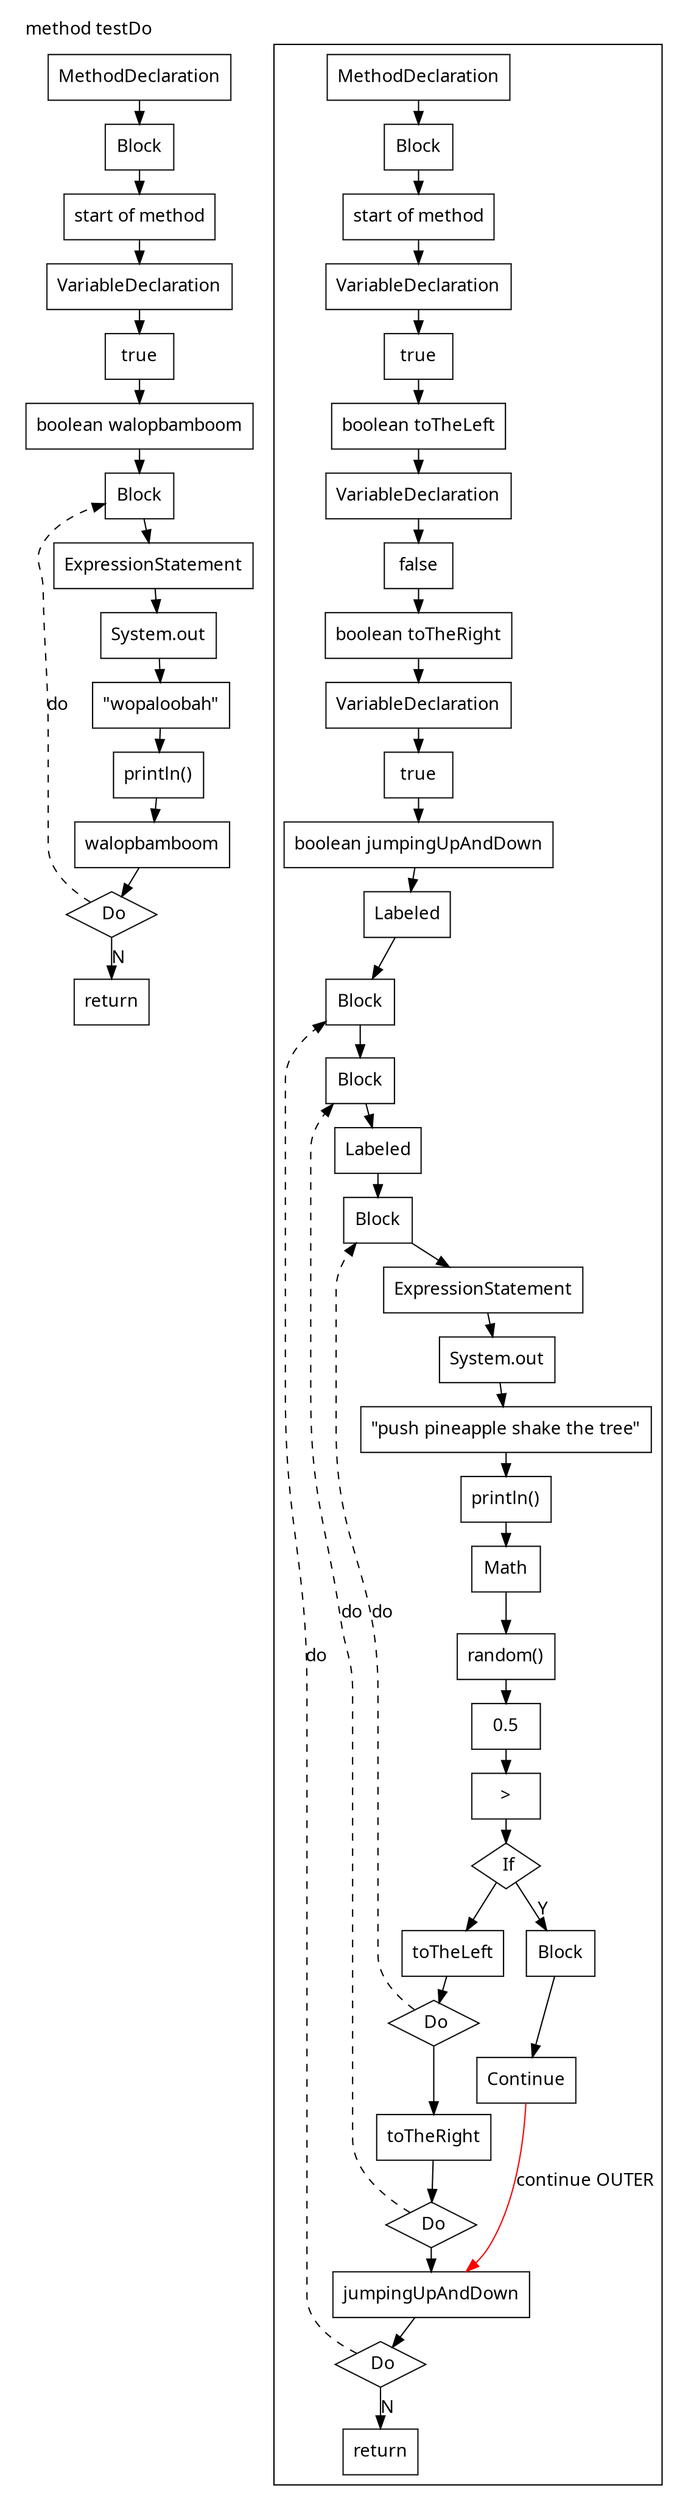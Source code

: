 digraph G {
  node [
    shape = rect;
    fontname = "Handlee";
  ]
  edge [
    fontname = "Handlee";
  ]
  bgcolor = transparent;
  fontname = "Handlee";
  compound = true;
  s_9 [
    class = "methodDeclaration";
    label = "MethodDeclaration";
    fillcolor = white;
    style = filled;
  ];
  s_9_3 [
    class = "block";
    label = "Block";
    fillcolor = white;
    style = filled;
  ];
  c_10 [
    class = "comment";
    label = "start of method";
    fillcolor = white;
    style = filled;
  ];
  s_11 [
    class = "variableDeclaration";
    label = "VariableDeclaration";
    fillcolor = white;
    style = filled;
  ];
  s_11_2 [
    class = "variableDeclarationFragment";
    label = "boolean walopbamboom";
    fillcolor = white;
    style = filled;
  ];
  s_11_4 [
    class = "booleanLiteral literal";
    label = "true";
    fillcolor = white;
    style = filled;
  ];
  do_12 [
    class = "do";
    label = " Do";
    fillcolor = white;
    shape = diamond;
    style = filled;
  ];
  s_12 [
    class = "block";
    label = "Block";
    fillcolor = white;
    style = filled;
  ];
  s_13 [
    class = "expressionStatement";
    label = "ExpressionStatement";
    fillcolor = white;
    style = filled;
  ];
  s_13_2 [
    class = "methodInvocation";
    label = "println()";
    fillcolor = white;
    style = filled;
  ];
  s_13_3 [
    class = "qualifiedName";
    label = "System.out";
    fillcolor = white;
    style = filled;
  ];
  s_13_7 [
    class = "stringLiteral literal";
    label = "\"wopaloobah\"";
    fillcolor = white;
    style = filled;
  ];
  s_14 [
    class = "simpleName";
    label = "walopbamboom";
    fillcolor = white;
    style = filled;
  ];
  s_19 [
    class = "methodDeclaration";
    label = "MethodDeclaration";
    fillcolor = white;
    style = filled;
  ];
  s_19_3 [
    class = "block";
    label = "Block";
    fillcolor = white;
    style = filled;
  ];
  c_20 [
    class = "comment";
    label = "start of method";
    fillcolor = white;
    style = filled;
  ];
  s_21 [
    class = "variableDeclaration";
    label = "VariableDeclaration";
    fillcolor = white;
    style = filled;
  ];
  s_21_2 [
    class = "variableDeclarationFragment";
    label = "boolean toTheLeft";
    fillcolor = white;
    style = filled;
  ];
  s_21_4 [
    class = "booleanLiteral literal";
    label = "true";
    fillcolor = white;
    style = filled;
  ];
  s_22 [
    class = "variableDeclaration";
    label = "VariableDeclaration";
    fillcolor = white;
    style = filled;
  ];
  s_22_2 [
    class = "variableDeclarationFragment";
    label = "boolean toTheRight";
    fillcolor = white;
    style = filled;
  ];
  s_22_4 [
    class = "booleanLiteral literal";
    label = "false";
    fillcolor = white;
    style = filled;
  ];
  s_23 [
    class = "variableDeclaration";
    label = "VariableDeclaration";
    fillcolor = white;
    style = filled;
  ];
  s_23_2 [
    class = "variableDeclarationFragment";
    label = "boolean jumpingUpAndDown";
    fillcolor = white;
    style = filled;
  ];
  s_23_4 [
    class = "booleanLiteral literal";
    label = "true";
    fillcolor = white;
    style = filled;
  ];
  s_26 [
    class = "labeled";
    label = "Labeled";
    fillcolor = white;
    style = filled;
  ];
  do_26 [
    class = "do";
    label = " Do";
    fillcolor = white;
    shape = diamond;
    style = filled;
  ];
  s_26_3 [
    class = "block";
    label = "Block";
    fillcolor = white;
    style = filled;
  ];
  do_27 [
    class = "do";
    label = " Do";
    fillcolor = white;
    shape = diamond;
    style = filled;
  ];
  s_27 [
    class = "block";
    label = "Block";
    fillcolor = white;
    style = filled;
  ];
  s_28 [
    class = "labeled";
    label = "Labeled";
    fillcolor = white;
    style = filled;
  ];
  do_28 [
    class = "do";
    label = " Do";
    fillcolor = white;
    shape = diamond;
    style = filled;
  ];
  s_28_3 [
    class = "block";
    label = "Block";
    fillcolor = white;
    style = filled;
  ];
  s_29 [
    class = "expressionStatement";
    label = "ExpressionStatement";
    fillcolor = white;
    style = filled;
  ];
  s_29_2 [
    class = "methodInvocation";
    label = "println()";
    fillcolor = white;
    style = filled;
  ];
  s_29_3 [
    class = "qualifiedName";
    label = "System.out";
    fillcolor = white;
    style = filled;
  ];
  s_29_7 [
    class = "stringLiteral literal";
    label = "\"push pineapple shake the tree\"";
    fillcolor = white;
    style = filled;
  ];
  if_30 [
    class = "if";
    label = " If";
    fillcolor = white;
    shape = diamond;
    style = filled;
  ];
  s_30 [
    class = "infixExpression";
    label = ">";
    fillcolor = white;
    style = filled;
  ];
  s_30_2 [
    class = "methodInvocation";
    label = "random()";
    fillcolor = white;
    style = filled;
  ];
  s_30_3 [
    class = "simpleName";
    label = "Math";
    fillcolor = white;
    style = filled;
  ];
  s_30_5 [
    class = "numberLiteral literal";
    label = "0.5";
    fillcolor = white;
    style = filled;
  ];
  s_30_6 [
    class = "block";
    label = "Block";
    fillcolor = white;
    style = filled;
  ];
  s_31 [
    class = "continue";
    label = "Continue";
    fillcolor = white;
    style = filled;
  ];
  s_33 [
    class = "simpleName";
    label = "toTheLeft";
    fillcolor = white;
    style = filled;
  ];
  s_34 [
    class = "simpleName";
    label = "toTheRight";
    fillcolor = white;
    style = filled;
  ];
  s_35 [
    class = "simpleName";
    label = "jumpingUpAndDown";
    fillcolor = white;
    style = filled;
  ];
  m_15 [
    class = "method end";
    label = "return";
    fillcolor = white;
    style = filled;
  ];
  m_36 [
    class = "method end";
    label = "return";
    fillcolor = white;
    style = filled;
  ];
  s_9 -> s_9_3;
  s_9_3 -> c_10;
  c_10 -> s_11;
  s_11 -> s_11_4;
  s_11_4 -> s_11_2;
  s_11_2 -> s_12;
  s_12 -> s_13;
  s_13 -> s_13_3;
  s_13_3 -> s_13_7;
  s_13_7 -> s_13_2;
  s_13_2 -> s_14;
  s_14 -> do_12;
  do_12 -> s_12 [
    label="do";
    style = dashed;
  ];
  do_12 -> m_15 [
    label="N";
  ];
  s_19 -> s_19_3;
  s_19_3 -> c_20;
  c_20 -> s_21;
  s_21 -> s_21_4;
  s_21_4 -> s_21_2;
  s_21_2 -> s_22;
  s_22 -> s_22_4;
  s_22_4 -> s_22_2;
  s_22_2 -> s_23;
  s_23 -> s_23_4;
  s_23_4 -> s_23_2;
  s_23_2 -> s_26;
  s_26 -> s_26_3;
  s_26_3 -> s_27;
  s_27 -> s_28;
  s_28 -> s_28_3;
  s_28_3 -> s_29;
  s_29 -> s_29_3;
  s_29_3 -> s_29_7;
  s_29_7 -> s_29_2;
  s_29_2 -> s_30_3;
  s_30_3 -> s_30_2;
  s_30_2 -> s_30_5;
  s_30_5 -> s_30;
  s_30 -> if_30;
  if_30 -> s_30_6 [
    label="Y";
  ];
  s_30_6 -> s_31;
  if_30 -> s_33;
  s_33 -> do_28;
  do_28 -> s_28_3 [
    label="do";
    style = dashed;
  ];
  do_28 -> s_34;
  s_34 -> do_27;
  do_27 -> s_27 [
    label="do";
    style = dashed;
  ];
  do_27 -> s_35;
  s_35 -> do_26;
  do_26 -> s_26_3 [
    label="do";
    style = dashed;
  ];
  s_31 -> s_35 [
    label="continue OUTER";
    color = red;
  ];
  do_26 -> m_36 [
    label="N";
  ];

  subgraph cluster_m_9 {
    label="method testDo";
    labeljust = "l";
    ranksep = 0.5;
    pencolor = transparent;
    s_9; s_9_3; c_10; s_11; s_11_2; s_11_4; do_12; s_12; s_13; s_13_2; s_13_3; s_13_7; s_14; m_15;
  }
  subgraph cluster_m_19 {
    label="method testNestedDo";
    labeljust = "l";
    ranksep = 0.5;
    pencolor = transparent;
   
  }
  subgraph cluster_uds_18 {
    label="";
    labeljust = "l";
    ranksep = 0.5;
    pencolor = black;
    s_19; s_19_3; c_20; s_21; s_21_2; s_21_4; s_22; s_22_2; s_22_4; s_23; s_23_2; s_23_4; s_26; do_26; s_26_3; do_27; s_27; s_28; do_28; s_28_3; s_29; s_29_2; s_29_3; s_29_7; if_30; s_30; s_30_2; s_30_3; s_30_5; s_30_6; s_31; s_33; s_34; s_35; m_36;
  }
}

